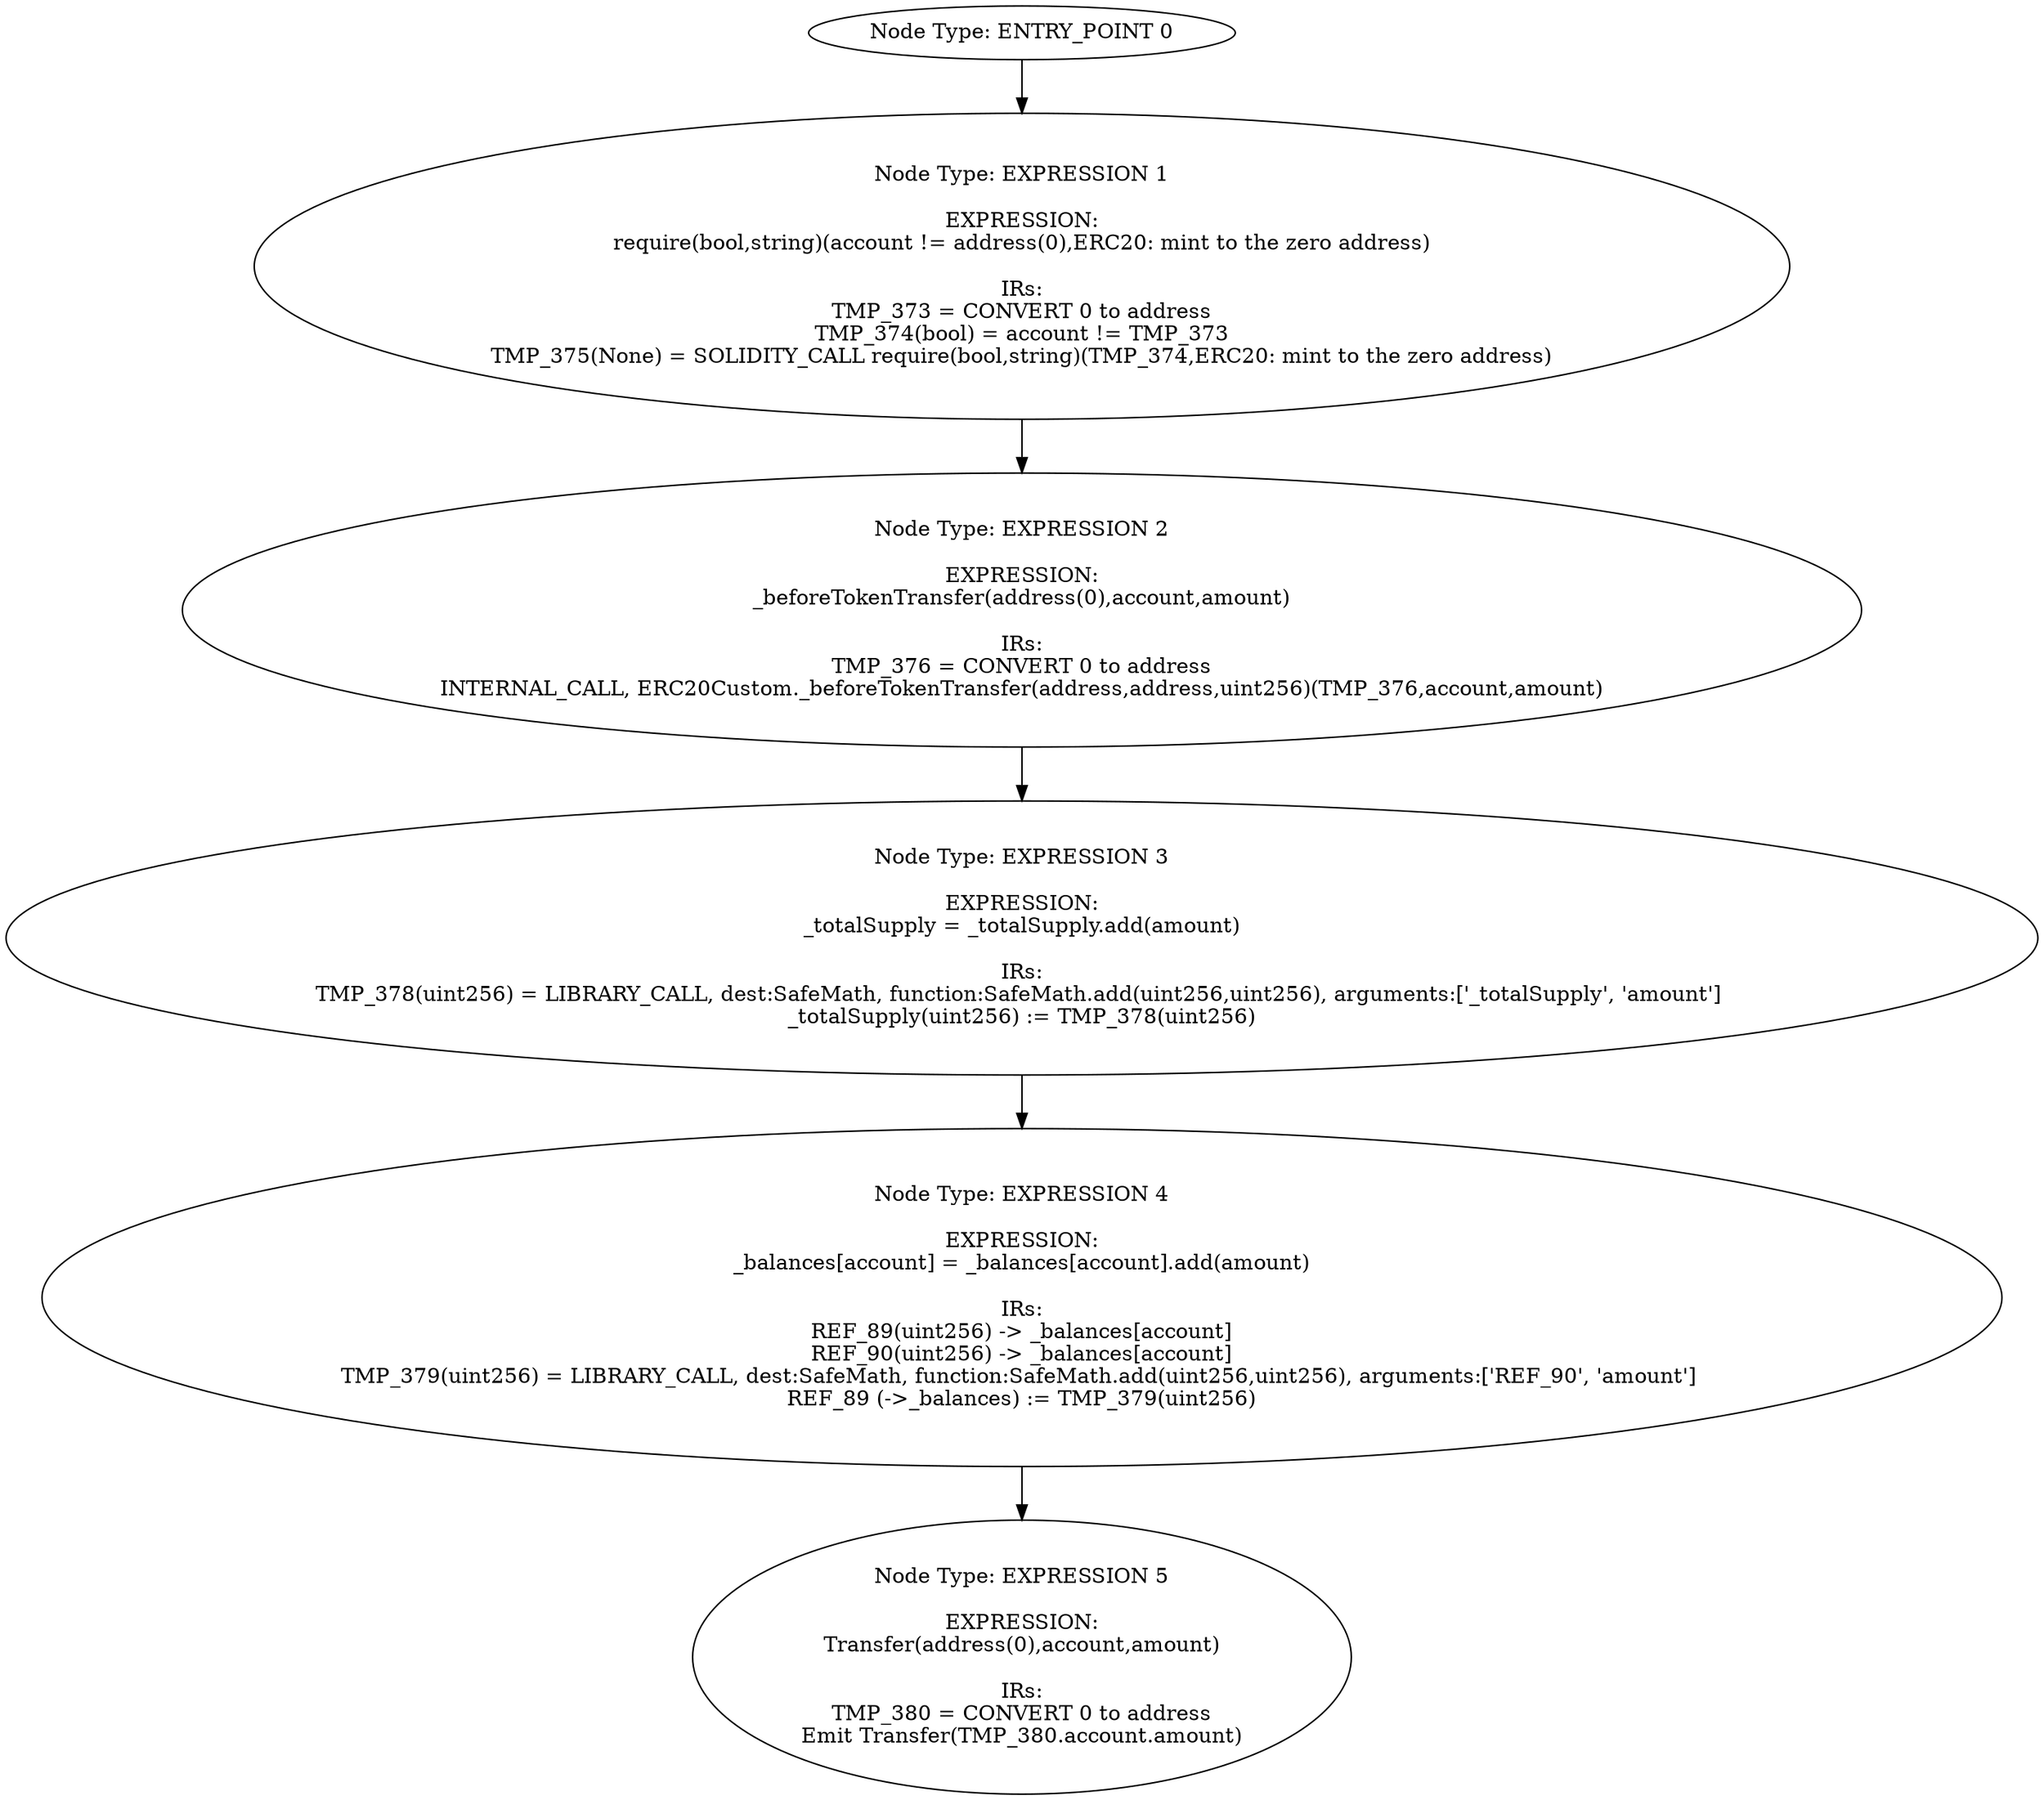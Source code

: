 digraph{
0[label="Node Type: ENTRY_POINT 0
"];
0->1;
1[label="Node Type: EXPRESSION 1

EXPRESSION:
require(bool,string)(account != address(0),ERC20: mint to the zero address)

IRs:
TMP_373 = CONVERT 0 to address
TMP_374(bool) = account != TMP_373
TMP_375(None) = SOLIDITY_CALL require(bool,string)(TMP_374,ERC20: mint to the zero address)"];
1->2;
2[label="Node Type: EXPRESSION 2

EXPRESSION:
_beforeTokenTransfer(address(0),account,amount)

IRs:
TMP_376 = CONVERT 0 to address
INTERNAL_CALL, ERC20Custom._beforeTokenTransfer(address,address,uint256)(TMP_376,account,amount)"];
2->3;
3[label="Node Type: EXPRESSION 3

EXPRESSION:
_totalSupply = _totalSupply.add(amount)

IRs:
TMP_378(uint256) = LIBRARY_CALL, dest:SafeMath, function:SafeMath.add(uint256,uint256), arguments:['_totalSupply', 'amount'] 
_totalSupply(uint256) := TMP_378(uint256)"];
3->4;
4[label="Node Type: EXPRESSION 4

EXPRESSION:
_balances[account] = _balances[account].add(amount)

IRs:
REF_89(uint256) -> _balances[account]
REF_90(uint256) -> _balances[account]
TMP_379(uint256) = LIBRARY_CALL, dest:SafeMath, function:SafeMath.add(uint256,uint256), arguments:['REF_90', 'amount'] 
REF_89 (->_balances) := TMP_379(uint256)"];
4->5;
5[label="Node Type: EXPRESSION 5

EXPRESSION:
Transfer(address(0),account,amount)

IRs:
TMP_380 = CONVERT 0 to address
Emit Transfer(TMP_380.account.amount)"];
}
